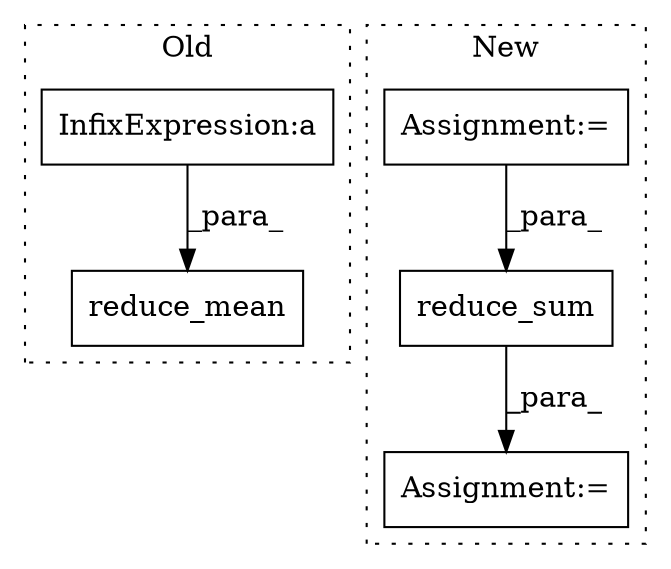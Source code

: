 digraph G {
subgraph cluster0 {
1 [label="reduce_mean" a="32" s="4372,4801" l="12,1" shape="box"];
5 [label="InfixExpression:a" a="27" s="4733" l="3" shape="box"];
label = "Old";
style="dotted";
}
subgraph cluster1 {
2 [label="reduce_sum" a="32" s="4884,4940" l="11,1" shape="box"];
3 [label="Assignment:=" a="7" s="4707" l="1" shape="box"];
4 [label="Assignment:=" a="7" s="4871" l="1" shape="box"];
label = "New";
style="dotted";
}
2 -> 4 [label="_para_"];
3 -> 2 [label="_para_"];
5 -> 1 [label="_para_"];
}